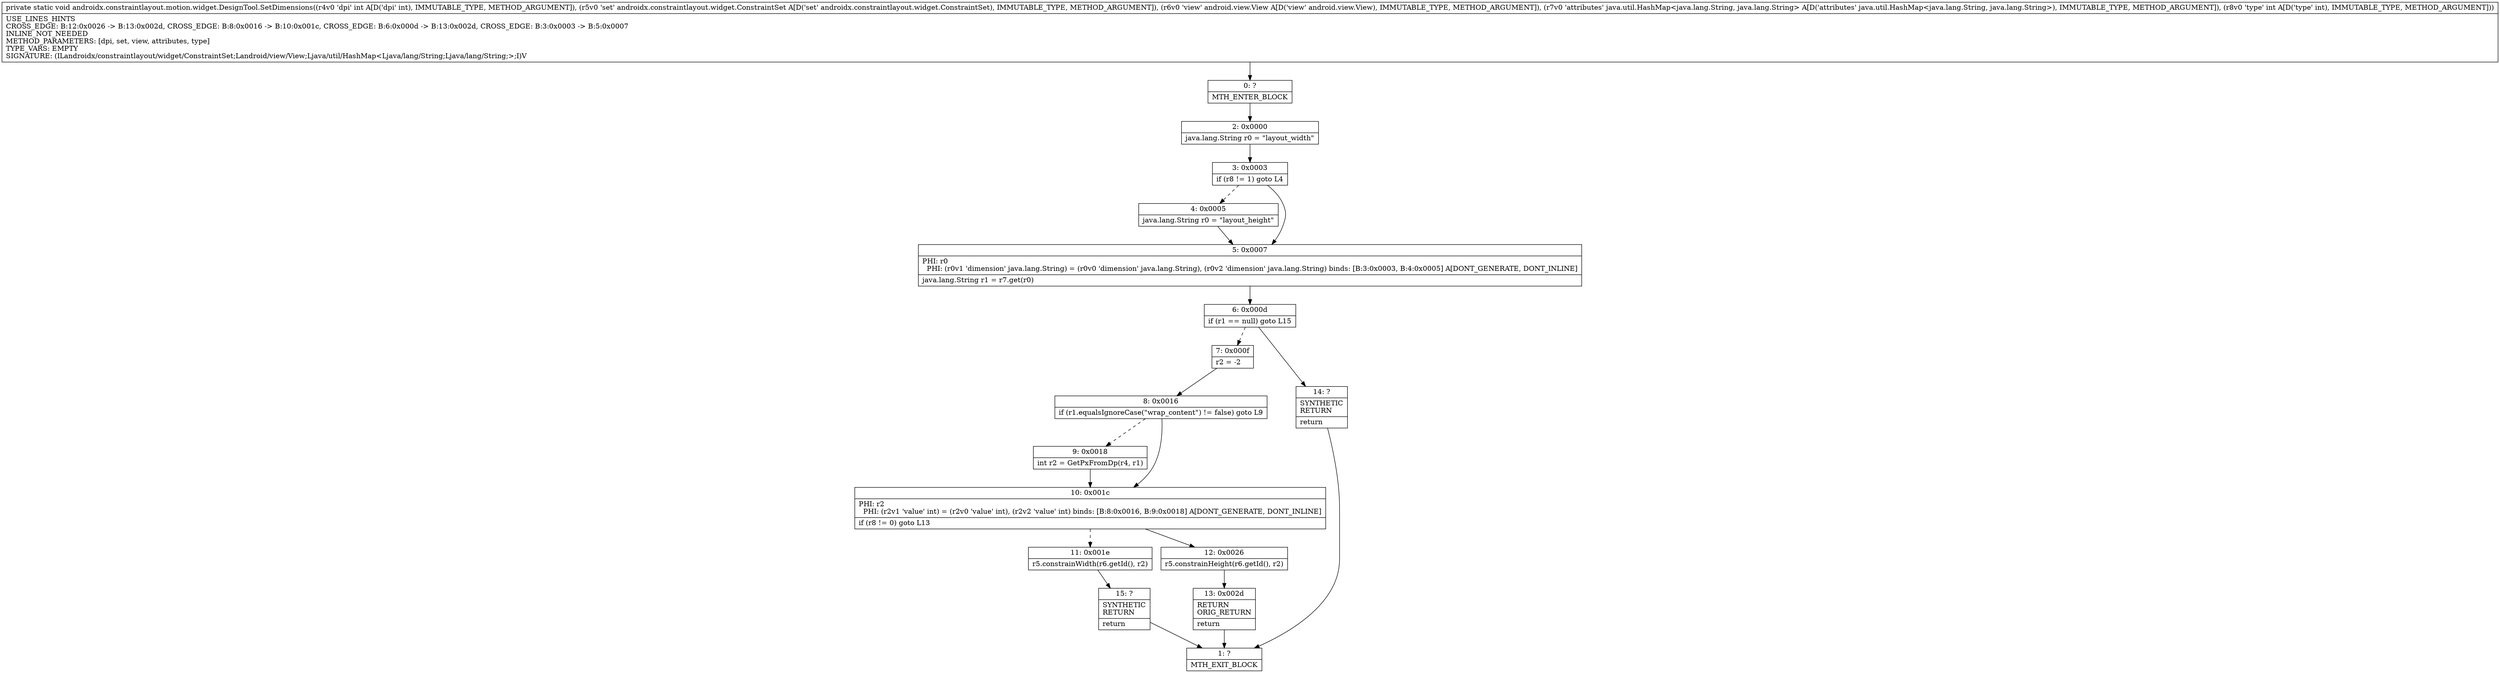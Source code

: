 digraph "CFG forandroidx.constraintlayout.motion.widget.DesignTool.SetDimensions(ILandroidx\/constraintlayout\/widget\/ConstraintSet;Landroid\/view\/View;Ljava\/util\/HashMap;I)V" {
Node_0 [shape=record,label="{0\:\ ?|MTH_ENTER_BLOCK\l}"];
Node_2 [shape=record,label="{2\:\ 0x0000|java.lang.String r0 = \"layout_width\"\l}"];
Node_3 [shape=record,label="{3\:\ 0x0003|if (r8 != 1) goto L4\l}"];
Node_4 [shape=record,label="{4\:\ 0x0005|java.lang.String r0 = \"layout_height\"\l}"];
Node_5 [shape=record,label="{5\:\ 0x0007|PHI: r0 \l  PHI: (r0v1 'dimension' java.lang.String) = (r0v0 'dimension' java.lang.String), (r0v2 'dimension' java.lang.String) binds: [B:3:0x0003, B:4:0x0005] A[DONT_GENERATE, DONT_INLINE]\l|java.lang.String r1 = r7.get(r0)\l}"];
Node_6 [shape=record,label="{6\:\ 0x000d|if (r1 == null) goto L15\l}"];
Node_7 [shape=record,label="{7\:\ 0x000f|r2 = \-2\l}"];
Node_8 [shape=record,label="{8\:\ 0x0016|if (r1.equalsIgnoreCase(\"wrap_content\") != false) goto L9\l}"];
Node_9 [shape=record,label="{9\:\ 0x0018|int r2 = GetPxFromDp(r4, r1)\l}"];
Node_10 [shape=record,label="{10\:\ 0x001c|PHI: r2 \l  PHI: (r2v1 'value' int) = (r2v0 'value' int), (r2v2 'value' int) binds: [B:8:0x0016, B:9:0x0018] A[DONT_GENERATE, DONT_INLINE]\l|if (r8 != 0) goto L13\l}"];
Node_11 [shape=record,label="{11\:\ 0x001e|r5.constrainWidth(r6.getId(), r2)\l}"];
Node_15 [shape=record,label="{15\:\ ?|SYNTHETIC\lRETURN\l|return\l}"];
Node_1 [shape=record,label="{1\:\ ?|MTH_EXIT_BLOCK\l}"];
Node_12 [shape=record,label="{12\:\ 0x0026|r5.constrainHeight(r6.getId(), r2)\l}"];
Node_13 [shape=record,label="{13\:\ 0x002d|RETURN\lORIG_RETURN\l|return\l}"];
Node_14 [shape=record,label="{14\:\ ?|SYNTHETIC\lRETURN\l|return\l}"];
MethodNode[shape=record,label="{private static void androidx.constraintlayout.motion.widget.DesignTool.SetDimensions((r4v0 'dpi' int A[D('dpi' int), IMMUTABLE_TYPE, METHOD_ARGUMENT]), (r5v0 'set' androidx.constraintlayout.widget.ConstraintSet A[D('set' androidx.constraintlayout.widget.ConstraintSet), IMMUTABLE_TYPE, METHOD_ARGUMENT]), (r6v0 'view' android.view.View A[D('view' android.view.View), IMMUTABLE_TYPE, METHOD_ARGUMENT]), (r7v0 'attributes' java.util.HashMap\<java.lang.String, java.lang.String\> A[D('attributes' java.util.HashMap\<java.lang.String, java.lang.String\>), IMMUTABLE_TYPE, METHOD_ARGUMENT]), (r8v0 'type' int A[D('type' int), IMMUTABLE_TYPE, METHOD_ARGUMENT]))  | USE_LINES_HINTS\lCROSS_EDGE: B:12:0x0026 \-\> B:13:0x002d, CROSS_EDGE: B:8:0x0016 \-\> B:10:0x001c, CROSS_EDGE: B:6:0x000d \-\> B:13:0x002d, CROSS_EDGE: B:3:0x0003 \-\> B:5:0x0007\lINLINE_NOT_NEEDED\lMETHOD_PARAMETERS: [dpi, set, view, attributes, type]\lTYPE_VARS: EMPTY\lSIGNATURE: (ILandroidx\/constraintlayout\/widget\/ConstraintSet;Landroid\/view\/View;Ljava\/util\/HashMap\<Ljava\/lang\/String;Ljava\/lang\/String;\>;I)V\l}"];
MethodNode -> Node_0;Node_0 -> Node_2;
Node_2 -> Node_3;
Node_3 -> Node_4[style=dashed];
Node_3 -> Node_5;
Node_4 -> Node_5;
Node_5 -> Node_6;
Node_6 -> Node_7[style=dashed];
Node_6 -> Node_14;
Node_7 -> Node_8;
Node_8 -> Node_9[style=dashed];
Node_8 -> Node_10;
Node_9 -> Node_10;
Node_10 -> Node_11[style=dashed];
Node_10 -> Node_12;
Node_11 -> Node_15;
Node_15 -> Node_1;
Node_12 -> Node_13;
Node_13 -> Node_1;
Node_14 -> Node_1;
}

